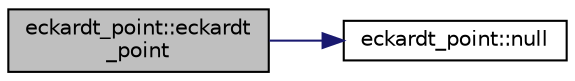 digraph "eckardt_point::eckardt_point"
{
  edge [fontname="Helvetica",fontsize="10",labelfontname="Helvetica",labelfontsize="10"];
  node [fontname="Helvetica",fontsize="10",shape=record];
  rankdir="LR";
  Node0 [label="eckardt_point::eckardt\l_point",height=0.2,width=0.4,color="black", fillcolor="grey75", style="filled", fontcolor="black"];
  Node0 -> Node1 [color="midnightblue",fontsize="10",style="solid",fontname="Helvetica"];
  Node1 [label="eckardt_point::null",height=0.2,width=0.4,color="black", fillcolor="white", style="filled",URL="$d6/d2e/classeckardt__point.html#af6996611233582f1c94d5226a34c59e3"];
}
